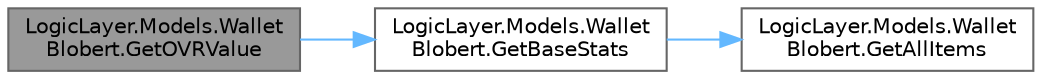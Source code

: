 digraph "LogicLayer.Models.WalletBlobert.GetOVRValue"
{
 // LATEX_PDF_SIZE
  bgcolor="transparent";
  edge [fontname=Helvetica,fontsize=10,labelfontname=Helvetica,labelfontsize=10];
  node [fontname=Helvetica,fontsize=10,shape=box,height=0.2,width=0.4];
  rankdir="LR";
  Node1 [id="Node000001",label="LogicLayer.Models.Wallet\lBlobert.GetOVRValue",height=0.2,width=0.4,color="gray40", fillcolor="grey60", style="filled", fontcolor="black",tooltip="Calculate the OVR Value of the Blobert Based on its stats."];
  Node1 -> Node2 [id="edge1_Node000001_Node000002",color="steelblue1",style="solid",tooltip=" "];
  Node2 [id="Node000002",label="LogicLayer.Models.Wallet\lBlobert.GetBaseStats",height=0.2,width=0.4,color="grey40", fillcolor="white", style="filled",URL="$class_logic_layer_1_1_models_1_1_wallet_blobert.html#a25d78c5b74f162e5a2f7ee291e21bb7f",tooltip="Retrieves the base stats of the Blobert."];
  Node2 -> Node3 [id="edge2_Node000002_Node000003",color="steelblue1",style="solid",tooltip=" "];
  Node3 [id="Node000003",label="LogicLayer.Models.Wallet\lBlobert.GetAllItems",height=0.2,width=0.4,color="grey40", fillcolor="white", style="filled",URL="$class_logic_layer_1_1_models_1_1_wallet_blobert.html#af781c449e2e1c011d9b3bcea9f3b73f3",tooltip="Retrieves all items associated with the Blobert."];
}
